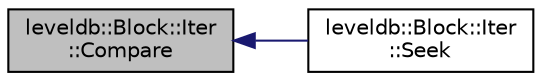 digraph "leveldb::Block::Iter::Compare"
{
  edge [fontname="Helvetica",fontsize="10",labelfontname="Helvetica",labelfontsize="10"];
  node [fontname="Helvetica",fontsize="10",shape=record];
  rankdir="LR";
  Node1 [label="leveldb::Block::Iter\l::Compare",height=0.2,width=0.4,color="black", fillcolor="grey75", style="filled" fontcolor="black"];
  Node1 -> Node2 [dir="back",color="midnightblue",fontsize="10",style="solid"];
  Node2 [label="leveldb::Block::Iter\l::Seek",height=0.2,width=0.4,color="black", fillcolor="white", style="filled",URL="$classleveldb_1_1_block_1_1_iter.html#a3dcefc0609937b33c046ac7fafb52ad7"];
}
